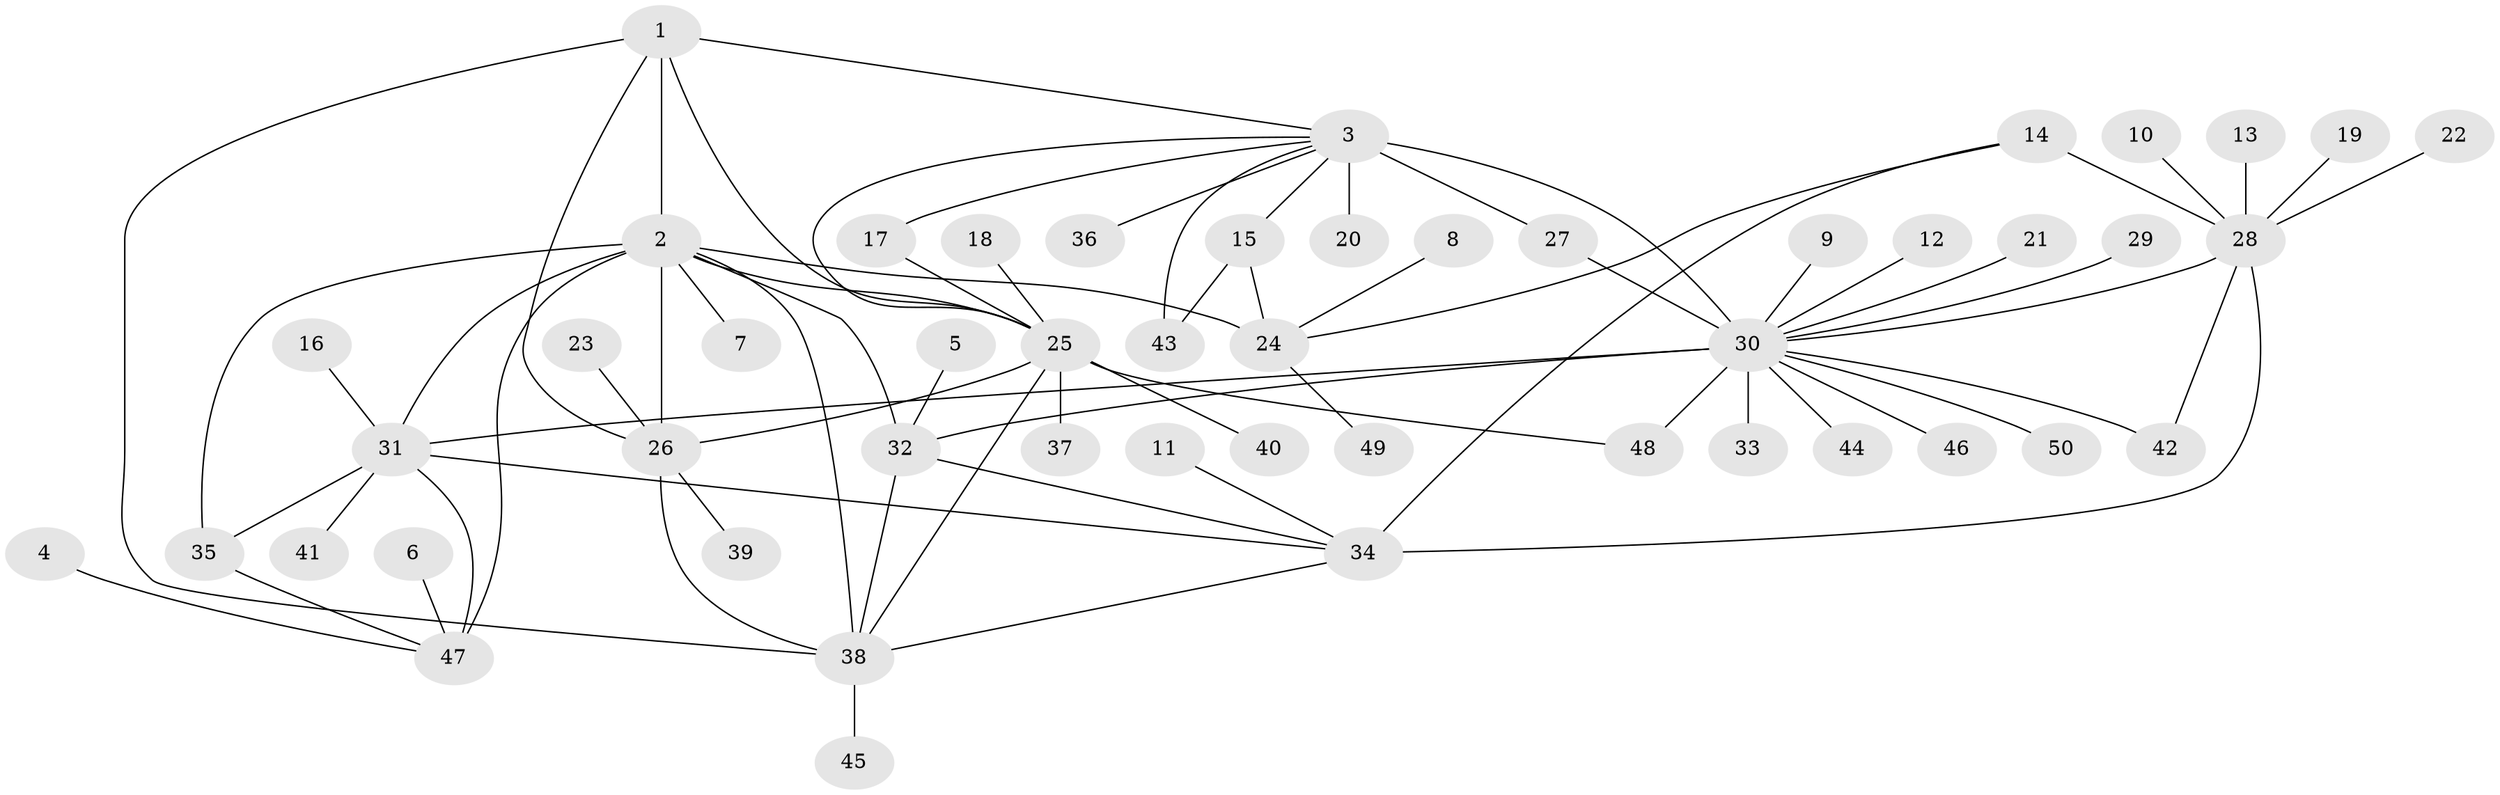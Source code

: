 // original degree distribution, {8: 0.05, 11: 0.02, 9: 0.02, 5: 0.06, 7: 0.01, 6: 0.05, 4: 0.03, 10: 0.02, 12: 0.01, 1: 0.53, 2: 0.18, 3: 0.02}
// Generated by graph-tools (version 1.1) at 2025/50/03/09/25 03:50:37]
// undirected, 50 vertices, 73 edges
graph export_dot {
graph [start="1"]
  node [color=gray90,style=filled];
  1;
  2;
  3;
  4;
  5;
  6;
  7;
  8;
  9;
  10;
  11;
  12;
  13;
  14;
  15;
  16;
  17;
  18;
  19;
  20;
  21;
  22;
  23;
  24;
  25;
  26;
  27;
  28;
  29;
  30;
  31;
  32;
  33;
  34;
  35;
  36;
  37;
  38;
  39;
  40;
  41;
  42;
  43;
  44;
  45;
  46;
  47;
  48;
  49;
  50;
  1 -- 2 [weight=1.0];
  1 -- 3 [weight=1.0];
  1 -- 25 [weight=1.0];
  1 -- 26 [weight=1.0];
  1 -- 38 [weight=1.0];
  2 -- 7 [weight=1.0];
  2 -- 24 [weight=2.0];
  2 -- 25 [weight=1.0];
  2 -- 26 [weight=1.0];
  2 -- 31 [weight=2.0];
  2 -- 32 [weight=1.0];
  2 -- 35 [weight=1.0];
  2 -- 38 [weight=1.0];
  2 -- 47 [weight=1.0];
  3 -- 15 [weight=1.0];
  3 -- 17 [weight=1.0];
  3 -- 20 [weight=1.0];
  3 -- 25 [weight=1.0];
  3 -- 27 [weight=2.0];
  3 -- 30 [weight=4.0];
  3 -- 36 [weight=1.0];
  3 -- 43 [weight=1.0];
  4 -- 47 [weight=1.0];
  5 -- 32 [weight=1.0];
  6 -- 47 [weight=1.0];
  8 -- 24 [weight=1.0];
  9 -- 30 [weight=1.0];
  10 -- 28 [weight=1.0];
  11 -- 34 [weight=1.0];
  12 -- 30 [weight=1.0];
  13 -- 28 [weight=1.0];
  14 -- 24 [weight=1.0];
  14 -- 28 [weight=4.0];
  14 -- 34 [weight=2.0];
  15 -- 24 [weight=6.0];
  15 -- 43 [weight=1.0];
  16 -- 31 [weight=1.0];
  17 -- 25 [weight=1.0];
  18 -- 25 [weight=1.0];
  19 -- 28 [weight=1.0];
  21 -- 30 [weight=1.0];
  22 -- 28 [weight=1.0];
  23 -- 26 [weight=1.0];
  24 -- 49 [weight=1.0];
  25 -- 26 [weight=1.0];
  25 -- 37 [weight=1.0];
  25 -- 38 [weight=1.0];
  25 -- 40 [weight=1.0];
  25 -- 48 [weight=1.0];
  26 -- 38 [weight=1.0];
  26 -- 39 [weight=1.0];
  27 -- 30 [weight=2.0];
  28 -- 30 [weight=1.0];
  28 -- 34 [weight=2.0];
  28 -- 42 [weight=1.0];
  29 -- 30 [weight=1.0];
  30 -- 31 [weight=1.0];
  30 -- 32 [weight=1.0];
  30 -- 33 [weight=1.0];
  30 -- 42 [weight=1.0];
  30 -- 44 [weight=1.0];
  30 -- 46 [weight=1.0];
  30 -- 48 [weight=1.0];
  30 -- 50 [weight=1.0];
  31 -- 34 [weight=1.0];
  31 -- 35 [weight=2.0];
  31 -- 41 [weight=1.0];
  31 -- 47 [weight=2.0];
  32 -- 34 [weight=1.0];
  32 -- 38 [weight=1.0];
  34 -- 38 [weight=1.0];
  35 -- 47 [weight=1.0];
  38 -- 45 [weight=1.0];
}

